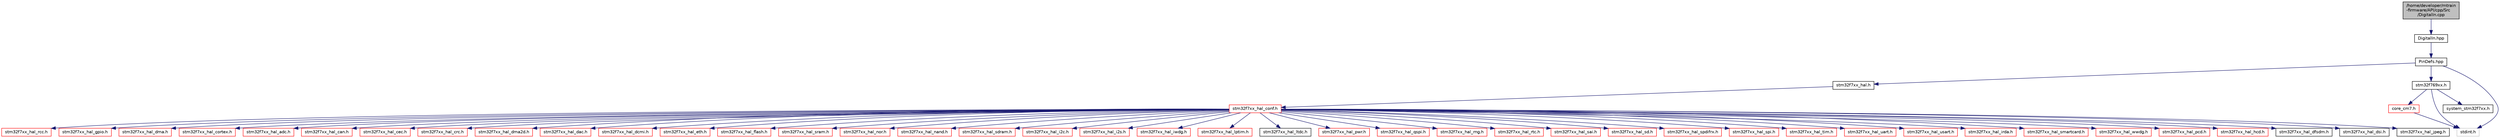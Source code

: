 digraph "/home/developer/mtrain-firmware/API/cpp/Src/DigitalIn.cpp"
{
  edge [fontname="Helvetica",fontsize="10",labelfontname="Helvetica",labelfontsize="10"];
  node [fontname="Helvetica",fontsize="10",shape=record];
  Node0 [label="/home/developer/mtrain\l-firmware/API/cpp/Src\l/DigitalIn.cpp",height=0.2,width=0.4,color="black", fillcolor="grey75", style="filled", fontcolor="black"];
  Node0 -> Node1 [color="midnightblue",fontsize="10",style="solid",fontname="Helvetica"];
  Node1 [label="DigitalIn.hpp",height=0.2,width=0.4,color="black", fillcolor="white", style="filled",URL="$_digital_in_8hpp.html"];
  Node1 -> Node2 [color="midnightblue",fontsize="10",style="solid",fontname="Helvetica"];
  Node2 [label="PinDefs.hpp",height=0.2,width=0.4,color="black", fillcolor="white", style="filled",URL="$_pin_defs_8hpp.html"];
  Node2 -> Node3 [color="midnightblue",fontsize="10",style="solid",fontname="Helvetica"];
  Node3 [label="stm32f7xx_hal.h",height=0.2,width=0.4,color="black", fillcolor="white", style="filled",URL="$stm32f7xx__hal_8h.html",tooltip="This file contains all the functions prototypes for the HAL module driver. "];
  Node3 -> Node4 [color="midnightblue",fontsize="10",style="solid",fontname="Helvetica"];
  Node4 [label="stm32f7xx_hal_conf.h",height=0.2,width=0.4,color="red", fillcolor="white", style="filled",URL="$stm32f7xx__hal__conf_8h.html",tooltip="HAL configuration file. "];
  Node4 -> Node5 [color="midnightblue",fontsize="10",style="solid",fontname="Helvetica"];
  Node5 [label="stm32f7xx_hal_rcc.h",height=0.2,width=0.4,color="red", fillcolor="white", style="filled",URL="$stm32f7xx__hal__rcc_8h.html",tooltip="Header file of RCC HAL module. "];
  Node4 -> Node11 [color="midnightblue",fontsize="10",style="solid",fontname="Helvetica"];
  Node11 [label="stm32f7xx_hal_gpio.h",height=0.2,width=0.4,color="red", fillcolor="white", style="filled",URL="$stm32f7xx__hal__gpio_8h.html",tooltip="Header file of GPIO HAL module. "];
  Node4 -> Node13 [color="midnightblue",fontsize="10",style="solid",fontname="Helvetica"];
  Node13 [label="stm32f7xx_hal_dma.h",height=0.2,width=0.4,color="red", fillcolor="white", style="filled",URL="$stm32f7xx__hal__dma_8h.html",tooltip="Header file of DMA HAL module. "];
  Node4 -> Node15 [color="midnightblue",fontsize="10",style="solid",fontname="Helvetica"];
  Node15 [label="stm32f7xx_hal_cortex.h",height=0.2,width=0.4,color="red", fillcolor="white", style="filled",URL="$stm32f7xx__hal__cortex_8h.html",tooltip="Header file of CORTEX HAL module. "];
  Node4 -> Node16 [color="midnightblue",fontsize="10",style="solid",fontname="Helvetica"];
  Node16 [label="stm32f7xx_hal_adc.h",height=0.2,width=0.4,color="red", fillcolor="white", style="filled",URL="$stm32f7xx__hal__adc_8h.html",tooltip="Header file of ADC HAL extension module. "];
  Node4 -> Node18 [color="midnightblue",fontsize="10",style="solid",fontname="Helvetica"];
  Node18 [label="stm32f7xx_hal_can.h",height=0.2,width=0.4,color="red", fillcolor="white", style="filled",URL="$stm32f7xx__hal__can_8h.html",tooltip="Header file of CAN HAL module. "];
  Node4 -> Node19 [color="midnightblue",fontsize="10",style="solid",fontname="Helvetica"];
  Node19 [label="stm32f7xx_hal_cec.h",height=0.2,width=0.4,color="red", fillcolor="white", style="filled",URL="$stm32f7xx__hal__cec_8h.html",tooltip="Header file of CEC HAL module. "];
  Node4 -> Node20 [color="midnightblue",fontsize="10",style="solid",fontname="Helvetica"];
  Node20 [label="stm32f7xx_hal_crc.h",height=0.2,width=0.4,color="red", fillcolor="white", style="filled",URL="$stm32f7xx__hal__crc_8h.html",tooltip="Header file of CRC HAL module. "];
  Node4 -> Node22 [color="midnightblue",fontsize="10",style="solid",fontname="Helvetica"];
  Node22 [label="stm32f7xx_hal_dma2d.h",height=0.2,width=0.4,color="red", fillcolor="white", style="filled",URL="$stm32f7xx__hal__dma2d_8h.html",tooltip="Header file of DMA2D HAL module. "];
  Node4 -> Node23 [color="midnightblue",fontsize="10",style="solid",fontname="Helvetica"];
  Node23 [label="stm32f7xx_hal_dac.h",height=0.2,width=0.4,color="red", fillcolor="white", style="filled",URL="$stm32f7xx__hal__dac_8h.html",tooltip="Header file of DAC HAL module. "];
  Node4 -> Node25 [color="midnightblue",fontsize="10",style="solid",fontname="Helvetica"];
  Node25 [label="stm32f7xx_hal_dcmi.h",height=0.2,width=0.4,color="red", fillcolor="white", style="filled",URL="$stm32f7xx__hal__dcmi_8h.html",tooltip="Header file of DCMI HAL module. "];
  Node4 -> Node26 [color="midnightblue",fontsize="10",style="solid",fontname="Helvetica"];
  Node26 [label="stm32f7xx_hal_eth.h",height=0.2,width=0.4,color="red", fillcolor="white", style="filled",URL="$stm32f7xx__hal__eth_8h.html",tooltip="Header file of ETH HAL module. "];
  Node4 -> Node27 [color="midnightblue",fontsize="10",style="solid",fontname="Helvetica"];
  Node27 [label="stm32f7xx_hal_flash.h",height=0.2,width=0.4,color="red", fillcolor="white", style="filled",URL="$stm32f7xx__hal__flash_8h.html",tooltip="Header file of FLASH HAL module. "];
  Node4 -> Node29 [color="midnightblue",fontsize="10",style="solid",fontname="Helvetica"];
  Node29 [label="stm32f7xx_hal_sram.h",height=0.2,width=0.4,color="red", fillcolor="white", style="filled",URL="$stm32f7xx__hal__sram_8h.html",tooltip="Header file of SRAM HAL module. "];
  Node4 -> Node31 [color="midnightblue",fontsize="10",style="solid",fontname="Helvetica"];
  Node31 [label="stm32f7xx_hal_nor.h",height=0.2,width=0.4,color="red", fillcolor="white", style="filled",URL="$stm32f7xx__hal__nor_8h.html",tooltip="Header file of NOR HAL module. "];
  Node4 -> Node32 [color="midnightblue",fontsize="10",style="solid",fontname="Helvetica"];
  Node32 [label="stm32f7xx_hal_nand.h",height=0.2,width=0.4,color="red", fillcolor="white", style="filled",URL="$stm32f7xx__hal__nand_8h.html",tooltip="Header file of NAND HAL module. "];
  Node4 -> Node33 [color="midnightblue",fontsize="10",style="solid",fontname="Helvetica"];
  Node33 [label="stm32f7xx_hal_sdram.h",height=0.2,width=0.4,color="red", fillcolor="white", style="filled",URL="$stm32f7xx__hal__sdram_8h.html",tooltip="Header file of SDRAM HAL module. "];
  Node4 -> Node34 [color="midnightblue",fontsize="10",style="solid",fontname="Helvetica"];
  Node34 [label="stm32f7xx_hal_i2c.h",height=0.2,width=0.4,color="red", fillcolor="white", style="filled",URL="$stm32f7xx__hal__i2c_8h.html",tooltip="Header file of I2C HAL module. "];
  Node4 -> Node36 [color="midnightblue",fontsize="10",style="solid",fontname="Helvetica"];
  Node36 [label="stm32f7xx_hal_i2s.h",height=0.2,width=0.4,color="red", fillcolor="white", style="filled",URL="$stm32f7xx__hal__i2s_8h.html",tooltip="Header file of I2S HAL module. "];
  Node4 -> Node37 [color="midnightblue",fontsize="10",style="solid",fontname="Helvetica"];
  Node37 [label="stm32f7xx_hal_iwdg.h",height=0.2,width=0.4,color="red", fillcolor="white", style="filled",URL="$stm32f7xx__hal__iwdg_8h.html",tooltip="Header file of IWDG HAL module. "];
  Node4 -> Node38 [color="midnightblue",fontsize="10",style="solid",fontname="Helvetica"];
  Node38 [label="stm32f7xx_hal_lptim.h",height=0.2,width=0.4,color="red", fillcolor="white", style="filled",URL="$stm32f7xx__hal__lptim_8h.html",tooltip="Header file of LPTIM HAL module. "];
  Node4 -> Node39 [color="midnightblue",fontsize="10",style="solid",fontname="Helvetica"];
  Node39 [label="stm32f7xx_hal_ltdc.h",height=0.2,width=0.4,color="black", fillcolor="white", style="filled",URL="$stm32f7xx__hal__ltdc_8h.html",tooltip="Header file of LTDC HAL module. "];
  Node4 -> Node40 [color="midnightblue",fontsize="10",style="solid",fontname="Helvetica"];
  Node40 [label="stm32f7xx_hal_pwr.h",height=0.2,width=0.4,color="red", fillcolor="white", style="filled",URL="$stm32f7xx__hal__pwr_8h.html",tooltip="Header file of PWR HAL module. "];
  Node4 -> Node42 [color="midnightblue",fontsize="10",style="solid",fontname="Helvetica"];
  Node42 [label="stm32f7xx_hal_qspi.h",height=0.2,width=0.4,color="red", fillcolor="white", style="filled",URL="$stm32f7xx__hal__qspi_8h.html",tooltip="Header file of QSPI HAL module. "];
  Node4 -> Node43 [color="midnightblue",fontsize="10",style="solid",fontname="Helvetica"];
  Node43 [label="stm32f7xx_hal_rng.h",height=0.2,width=0.4,color="red", fillcolor="white", style="filled",URL="$stm32f7xx__hal__rng_8h.html",tooltip="Header file of RNG HAL module. "];
  Node4 -> Node44 [color="midnightblue",fontsize="10",style="solid",fontname="Helvetica"];
  Node44 [label="stm32f7xx_hal_rtc.h",height=0.2,width=0.4,color="red", fillcolor="white", style="filled",URL="$stm32f7xx__hal__rtc_8h.html",tooltip="Header file of RTC HAL module. "];
  Node4 -> Node46 [color="midnightblue",fontsize="10",style="solid",fontname="Helvetica"];
  Node46 [label="stm32f7xx_hal_sai.h",height=0.2,width=0.4,color="red", fillcolor="white", style="filled",URL="$stm32f7xx__hal__sai_8h.html",tooltip="Header file of SAI HAL module. "];
  Node4 -> Node47 [color="midnightblue",fontsize="10",style="solid",fontname="Helvetica"];
  Node47 [label="stm32f7xx_hal_sd.h",height=0.2,width=0.4,color="red", fillcolor="white", style="filled",URL="$stm32f7xx__hal__sd_8h.html",tooltip="Header file of SD HAL module. "];
  Node4 -> Node49 [color="midnightblue",fontsize="10",style="solid",fontname="Helvetica"];
  Node49 [label="stm32f7xx_hal_spdifrx.h",height=0.2,width=0.4,color="red", fillcolor="white", style="filled",URL="$stm32f7xx__hal__spdifrx_8h.html",tooltip="Header file of SPDIFRX HAL module. "];
  Node4 -> Node50 [color="midnightblue",fontsize="10",style="solid",fontname="Helvetica"];
  Node50 [label="stm32f7xx_hal_spi.h",height=0.2,width=0.4,color="red", fillcolor="white", style="filled",URL="$stm32f7xx__hal__spi_8h.html",tooltip="Header file of SPI HAL module. "];
  Node4 -> Node51 [color="midnightblue",fontsize="10",style="solid",fontname="Helvetica"];
  Node51 [label="stm32f7xx_hal_tim.h",height=0.2,width=0.4,color="red", fillcolor="white", style="filled",URL="$stm32f7xx__hal__tim_8h.html",tooltip="Header file of TIM HAL module. "];
  Node4 -> Node53 [color="midnightblue",fontsize="10",style="solid",fontname="Helvetica"];
  Node53 [label="stm32f7xx_hal_uart.h",height=0.2,width=0.4,color="red", fillcolor="white", style="filled",URL="$stm32f7xx__hal__uart_8h.html",tooltip="Header file of UART HAL module. "];
  Node4 -> Node55 [color="midnightblue",fontsize="10",style="solid",fontname="Helvetica"];
  Node55 [label="stm32f7xx_hal_usart.h",height=0.2,width=0.4,color="red", fillcolor="white", style="filled",URL="$stm32f7xx__hal__usart_8h.html",tooltip="Header file of USART HAL module. "];
  Node4 -> Node57 [color="midnightblue",fontsize="10",style="solid",fontname="Helvetica"];
  Node57 [label="stm32f7xx_hal_irda.h",height=0.2,width=0.4,color="red", fillcolor="white", style="filled",URL="$stm32f7xx__hal__irda_8h.html",tooltip="Header file of IRDA HAL module. "];
  Node4 -> Node59 [color="midnightblue",fontsize="10",style="solid",fontname="Helvetica"];
  Node59 [label="stm32f7xx_hal_smartcard.h",height=0.2,width=0.4,color="red", fillcolor="white", style="filled",URL="$stm32f7xx__hal__smartcard_8h.html",tooltip="Header file of SMARTCARD HAL module. "];
  Node4 -> Node61 [color="midnightblue",fontsize="10",style="solid",fontname="Helvetica"];
  Node61 [label="stm32f7xx_hal_wwdg.h",height=0.2,width=0.4,color="red", fillcolor="white", style="filled",URL="$stm32f7xx__hal__wwdg_8h.html",tooltip="Header file of WWDG HAL module. "];
  Node4 -> Node62 [color="midnightblue",fontsize="10",style="solid",fontname="Helvetica"];
  Node62 [label="stm32f7xx_hal_pcd.h",height=0.2,width=0.4,color="red", fillcolor="white", style="filled",URL="$stm32f7xx__hal__pcd_8h.html",tooltip="Header file of PCD HAL module. "];
  Node4 -> Node65 [color="midnightblue",fontsize="10",style="solid",fontname="Helvetica"];
  Node65 [label="stm32f7xx_hal_hcd.h",height=0.2,width=0.4,color="red", fillcolor="white", style="filled",URL="$stm32f7xx__hal__hcd_8h.html",tooltip="Header file of HCD HAL module. "];
  Node4 -> Node66 [color="midnightblue",fontsize="10",style="solid",fontname="Helvetica"];
  Node66 [label="stm32f7xx_hal_dfsdm.h",height=0.2,width=0.4,color="black", fillcolor="white", style="filled",URL="$stm32f7xx__hal__dfsdm_8h.html",tooltip="Header file of DFSDM HAL module. "];
  Node4 -> Node67 [color="midnightblue",fontsize="10",style="solid",fontname="Helvetica"];
  Node67 [label="stm32f7xx_hal_dsi.h",height=0.2,width=0.4,color="black", fillcolor="white", style="filled",URL="$stm32f7xx__hal__dsi_8h.html",tooltip="Header file of DSI HAL module. "];
  Node4 -> Node68 [color="midnightblue",fontsize="10",style="solid",fontname="Helvetica"];
  Node68 [label="stm32f7xx_hal_jpeg.h",height=0.2,width=0.4,color="black", fillcolor="white", style="filled",URL="$stm32f7xx__hal__jpeg_8h.html",tooltip="Header file of JPEG HAL module. "];
  Node2 -> Node70 [color="midnightblue",fontsize="10",style="solid",fontname="Helvetica"];
  Node70 [label="stm32f769xx.h",height=0.2,width=0.4,color="black", fillcolor="white", style="filled",URL="$stm32f769xx_8h.html",tooltip="CMSIS Cortex-M7 Device Peripheral Access Layer Header File. "];
  Node70 -> Node71 [color="midnightblue",fontsize="10",style="solid",fontname="Helvetica"];
  Node71 [label="core_cm7.h",height=0.2,width=0.4,color="red", fillcolor="white", style="filled",URL="$core__cm7_8h.html",tooltip="CMSIS Cortex-M7 Core Peripheral Access Layer Header File. "];
  Node71 -> Node72 [color="midnightblue",fontsize="10",style="solid",fontname="Helvetica"];
  Node72 [label="stdint.h",height=0.2,width=0.4,color="grey75", fillcolor="white", style="filled"];
  Node70 -> Node76 [color="midnightblue",fontsize="10",style="solid",fontname="Helvetica"];
  Node76 [label="system_stm32f7xx.h",height=0.2,width=0.4,color="black", fillcolor="white", style="filled",URL="$system__stm32f7xx_8h.html",tooltip="CMSIS Cortex-M7 Device System Source File for STM32F7xx devices. "];
  Node70 -> Node72 [color="midnightblue",fontsize="10",style="solid",fontname="Helvetica"];
  Node2 -> Node72 [color="midnightblue",fontsize="10",style="solid",fontname="Helvetica"];
}
